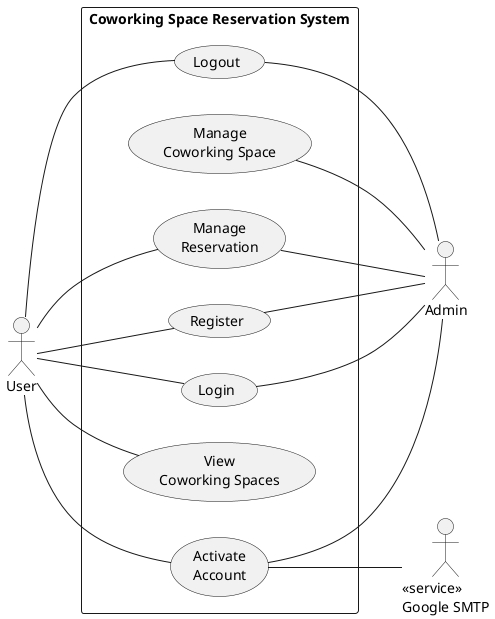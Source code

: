 @startuml Coworking Space Reservation System Use Case Diagram
left to right direction
actor "User" as user
rectangle "Coworking Space Reservation System" as CSRSystem {
    usecase "Register" as register
    usecase "Login" as login
    usecase "Logout" as logout
    usecase "Activate\nAccount" as activateAccount
    usecase "View\nCoworking Spaces" as viewCoworkingSpaces
    usecase "Manage\nReservation" as manageReservation
    usecase "Manage\nCoworking Space" as manageCoworkingSpace
}

user -- register
user -- login
user -- logout
user -- activateAccount
user -- viewCoworkingSpaces
user -- manageReservation

actor "Admin" as admin
register -- admin
login -- admin
logout -- admin
activateAccount -- admin
manageReservation -- admin
manageCoworkingSpace -- admin

actor "<<service>>\nGoogle SMTP" as smtp
activateAccount -- smtp

@enduml